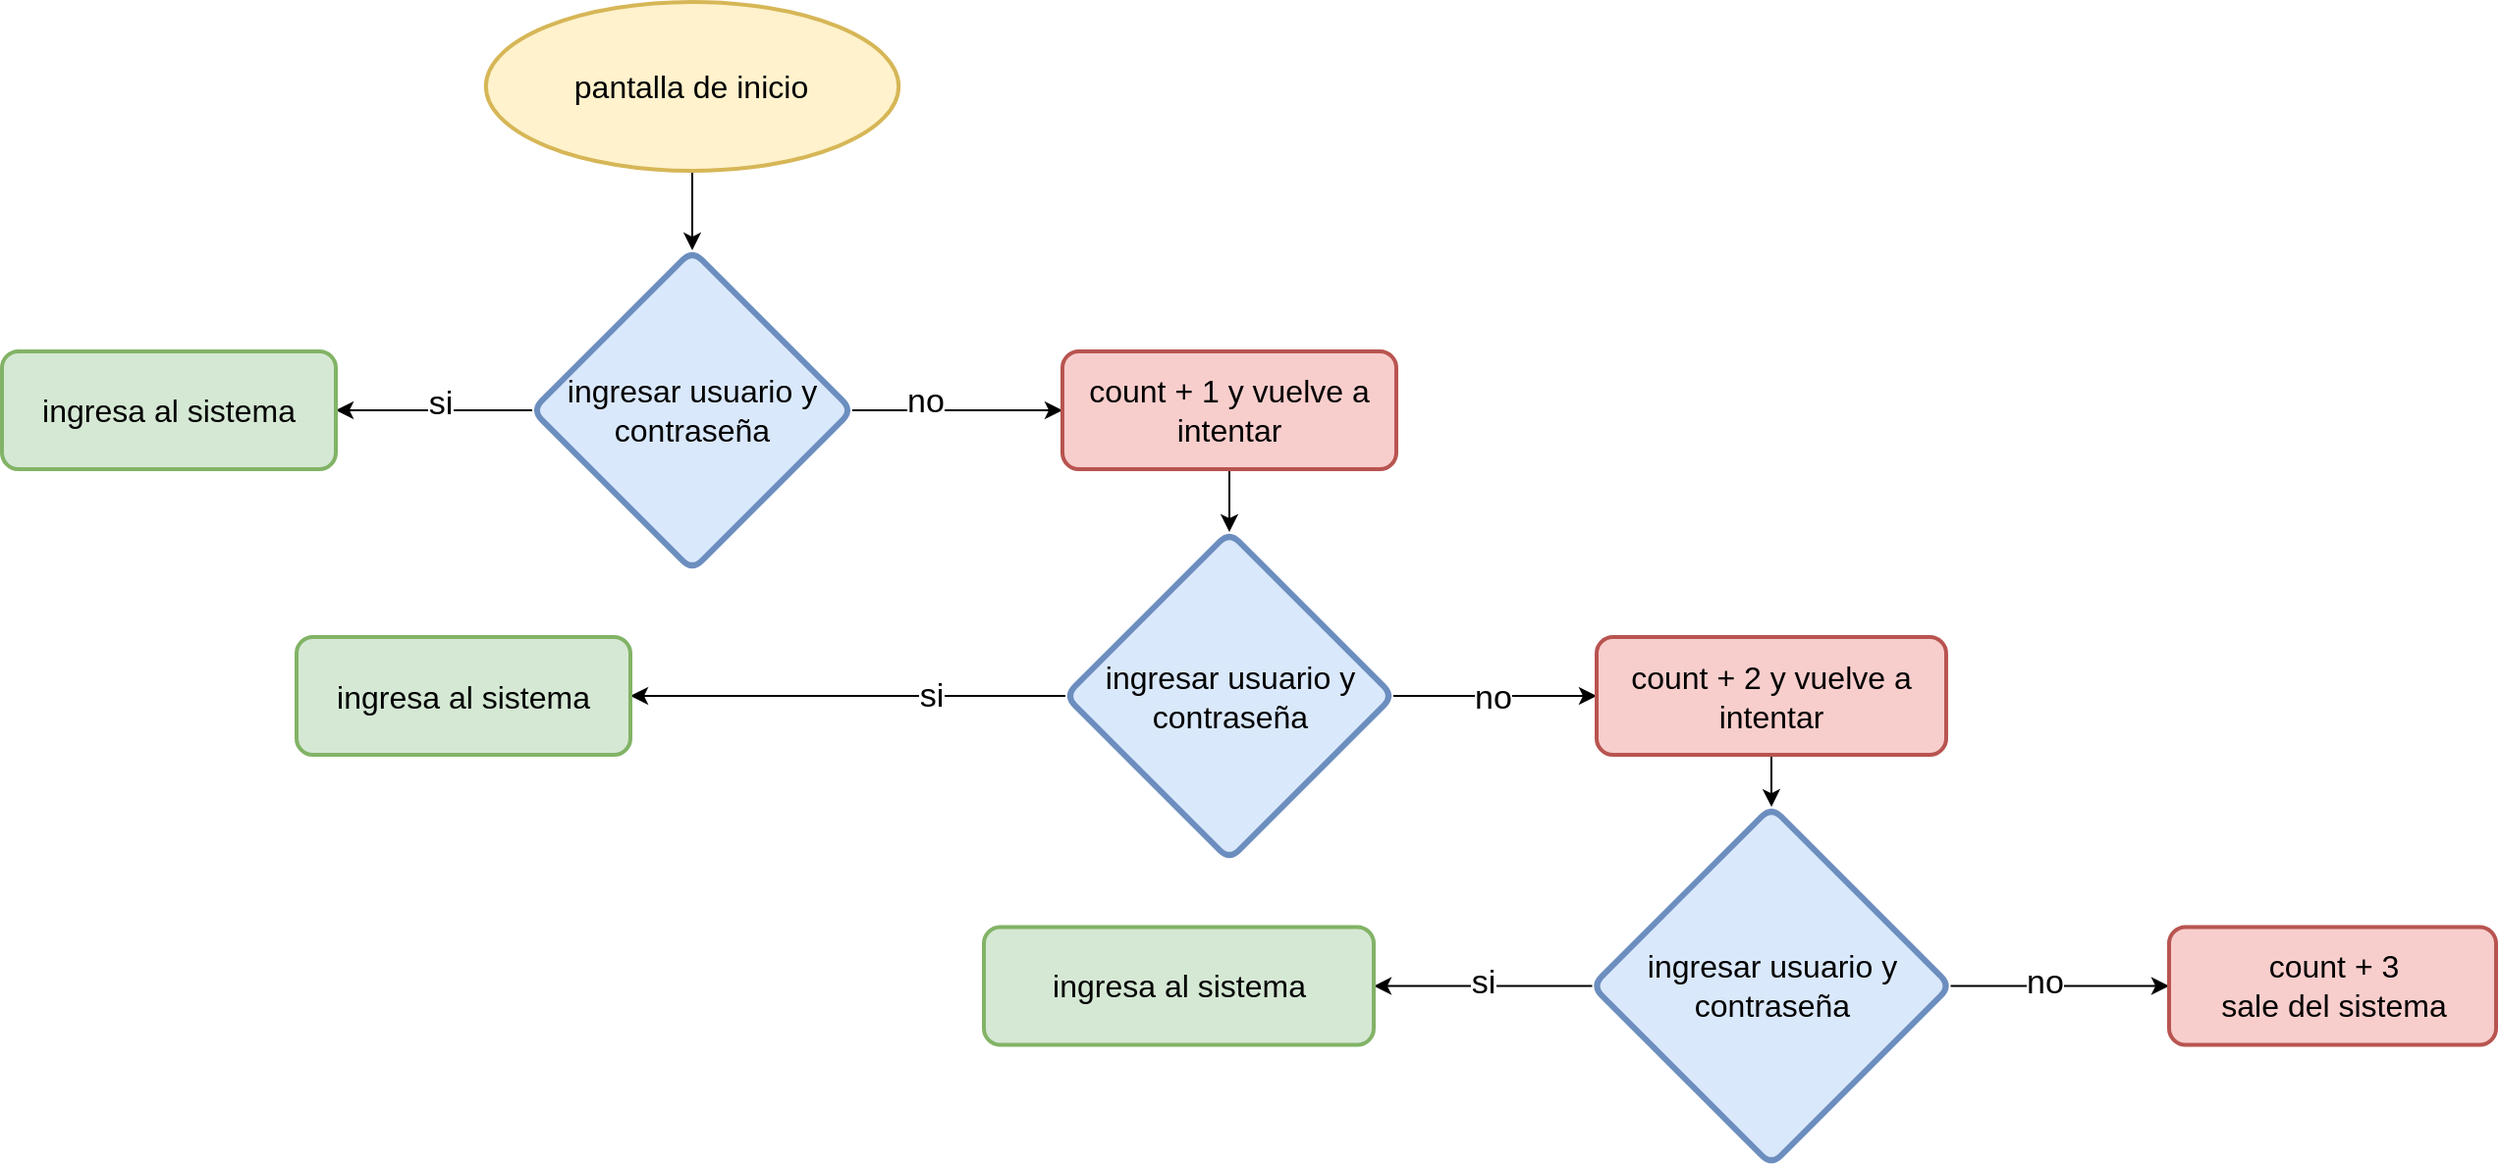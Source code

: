 <mxfile version="24.2.3" type="github">
  <diagram name="Page-1" id="74e2e168-ea6b-b213-b513-2b3c1d86103e">
    <mxGraphModel dx="4076" dy="1930" grid="1" gridSize="10" guides="1" tooltips="1" connect="1" arrows="1" fold="1" page="1" pageScale="1" pageWidth="1100" pageHeight="850" background="none" math="0" shadow="0">
      <root>
        <mxCell id="0" />
        <mxCell id="1" parent="0" />
        <mxCell id="gPxh4i6Uv_NRoJSofgtL-10" value="" style="edgeStyle=orthogonalEdgeStyle;rounded=0;orthogonalLoop=1;jettySize=auto;html=1;" edge="1" parent="1" source="gPxh4i6Uv_NRoJSofgtL-4" target="gPxh4i6Uv_NRoJSofgtL-9">
          <mxGeometry relative="1" as="geometry" />
        </mxCell>
        <mxCell id="gPxh4i6Uv_NRoJSofgtL-13" value="si" style="edgeLabel;html=1;align=center;verticalAlign=middle;resizable=0;points=[];fontSize=17;" vertex="1" connectable="0" parent="gPxh4i6Uv_NRoJSofgtL-10">
          <mxGeometry x="-0.063" y="-3" relative="1" as="geometry">
            <mxPoint as="offset" />
          </mxGeometry>
        </mxCell>
        <mxCell id="gPxh4i6Uv_NRoJSofgtL-12" value="" style="edgeStyle=orthogonalEdgeStyle;rounded=0;orthogonalLoop=1;jettySize=auto;html=1;" edge="1" parent="1" source="gPxh4i6Uv_NRoJSofgtL-4" target="gPxh4i6Uv_NRoJSofgtL-11">
          <mxGeometry relative="1" as="geometry" />
        </mxCell>
        <mxCell id="gPxh4i6Uv_NRoJSofgtL-14" value="no" style="edgeLabel;html=1;align=center;verticalAlign=middle;resizable=0;points=[];fontSize=17;" vertex="1" connectable="0" parent="gPxh4i6Uv_NRoJSofgtL-12">
          <mxGeometry x="-0.322" y="4" relative="1" as="geometry">
            <mxPoint as="offset" />
          </mxGeometry>
        </mxCell>
        <mxCell id="gPxh4i6Uv_NRoJSofgtL-4" value="&lt;font style=&quot;font-size: 16px;&quot;&gt;ingresar usuario y contraseña&lt;/font&gt;" style="rhombus;whiteSpace=wrap;html=1;rounded=1;arcSize=14;strokeWidth=3;strokeColor=#6c8ebf;fillColor=#dae8fc;" vertex="1" parent="1">
          <mxGeometry x="-830" y="-643.5" width="163" height="163" as="geometry" />
        </mxCell>
        <mxCell id="gPxh4i6Uv_NRoJSofgtL-9" value="&lt;font style=&quot;font-size: 16px;&quot;&gt;ingresa al sistema&lt;/font&gt;" style="whiteSpace=wrap;html=1;rounded=1;arcSize=14;strokeWidth=2;fillColor=#d5e8d4;strokeColor=#82b366;" vertex="1" parent="1">
          <mxGeometry x="-1100" y="-592" width="170" height="60" as="geometry" />
        </mxCell>
        <mxCell id="gPxh4i6Uv_NRoJSofgtL-16" value="" style="edgeStyle=orthogonalEdgeStyle;rounded=0;orthogonalLoop=1;jettySize=auto;html=1;" edge="1" parent="1" source="gPxh4i6Uv_NRoJSofgtL-11" target="gPxh4i6Uv_NRoJSofgtL-15">
          <mxGeometry relative="1" as="geometry" />
        </mxCell>
        <mxCell id="gPxh4i6Uv_NRoJSofgtL-11" value="&lt;font style=&quot;font-size: 16px;&quot;&gt;count + 1 y vuelve a intentar&lt;/font&gt;" style="whiteSpace=wrap;html=1;rounded=1;arcSize=14;strokeWidth=2;fillColor=#f8cecc;strokeColor=#b85450;" vertex="1" parent="1">
          <mxGeometry x="-560" y="-592" width="170" height="60" as="geometry" />
        </mxCell>
        <mxCell id="gPxh4i6Uv_NRoJSofgtL-18" value="" style="edgeStyle=orthogonalEdgeStyle;rounded=0;orthogonalLoop=1;jettySize=auto;html=1;" edge="1" parent="1" source="gPxh4i6Uv_NRoJSofgtL-15" target="gPxh4i6Uv_NRoJSofgtL-17">
          <mxGeometry relative="1" as="geometry" />
        </mxCell>
        <mxCell id="gPxh4i6Uv_NRoJSofgtL-19" value="&lt;font style=&quot;font-size: 17px;&quot;&gt;si&lt;/font&gt;" style="edgeLabel;html=1;align=center;verticalAlign=middle;resizable=0;points=[];" vertex="1" connectable="0" parent="gPxh4i6Uv_NRoJSofgtL-18">
          <mxGeometry x="-0.38" relative="1" as="geometry">
            <mxPoint as="offset" />
          </mxGeometry>
        </mxCell>
        <mxCell id="gPxh4i6Uv_NRoJSofgtL-21" value="" style="edgeStyle=orthogonalEdgeStyle;rounded=0;orthogonalLoop=1;jettySize=auto;html=1;" edge="1" parent="1" source="gPxh4i6Uv_NRoJSofgtL-15" target="gPxh4i6Uv_NRoJSofgtL-20">
          <mxGeometry relative="1" as="geometry" />
        </mxCell>
        <mxCell id="gPxh4i6Uv_NRoJSofgtL-22" value="&lt;font style=&quot;font-size: 17px;&quot;&gt;no&lt;/font&gt;" style="edgeLabel;html=1;align=center;verticalAlign=middle;resizable=0;points=[];" vertex="1" connectable="0" parent="gPxh4i6Uv_NRoJSofgtL-21">
          <mxGeometry x="-0.031" y="-1" relative="1" as="geometry">
            <mxPoint as="offset" />
          </mxGeometry>
        </mxCell>
        <mxCell id="gPxh4i6Uv_NRoJSofgtL-15" value="&lt;span style=&quot;font-size: 16px;&quot;&gt;ingresar usuario y contraseña&lt;/span&gt;" style="rhombus;whiteSpace=wrap;html=1;rounded=1;arcSize=14;strokeWidth=3;strokeColor=#6c8ebf;fillColor=#dae8fc;" vertex="1" parent="1">
          <mxGeometry x="-558.5" y="-500" width="167" height="167" as="geometry" />
        </mxCell>
        <mxCell id="gPxh4i6Uv_NRoJSofgtL-17" value="&lt;span style=&quot;color: rgb(0, 0, 0); font-family: Helvetica; font-size: 16px; font-style: normal; font-variant-ligatures: normal; font-variant-caps: normal; font-weight: 400; letter-spacing: normal; orphans: 2; text-align: center; text-indent: 0px; text-transform: none; widows: 2; word-spacing: 0px; -webkit-text-stroke-width: 0px; white-space: normal; text-decoration-thickness: initial; text-decoration-style: initial; text-decoration-color: initial; float: none; display: inline !important;&quot;&gt;ingresa al sistema&lt;/span&gt;" style="whiteSpace=wrap;html=1;rounded=1;arcSize=14;strokeWidth=2;fillColor=#d5e8d4;strokeColor=#82b366;" vertex="1" parent="1">
          <mxGeometry x="-950" y="-446.5" width="170" height="60" as="geometry" />
        </mxCell>
        <mxCell id="gPxh4i6Uv_NRoJSofgtL-24" value="" style="edgeStyle=orthogonalEdgeStyle;rounded=0;orthogonalLoop=1;jettySize=auto;html=1;" edge="1" parent="1" source="gPxh4i6Uv_NRoJSofgtL-20" target="gPxh4i6Uv_NRoJSofgtL-23">
          <mxGeometry relative="1" as="geometry" />
        </mxCell>
        <mxCell id="gPxh4i6Uv_NRoJSofgtL-20" value="&lt;span style=&quot;font-size: 16px;&quot;&gt;count + 2 y vuelve a intentar&lt;/span&gt;" style="whiteSpace=wrap;html=1;rounded=1;arcSize=14;strokeWidth=2;fillColor=#f8cecc;strokeColor=#b85450;" vertex="1" parent="1">
          <mxGeometry x="-288" y="-446.5" width="178" height="60" as="geometry" />
        </mxCell>
        <mxCell id="gPxh4i6Uv_NRoJSofgtL-26" value="" style="edgeStyle=orthogonalEdgeStyle;rounded=0;orthogonalLoop=1;jettySize=auto;html=1;" edge="1" parent="1" source="gPxh4i6Uv_NRoJSofgtL-23" target="gPxh4i6Uv_NRoJSofgtL-25">
          <mxGeometry relative="1" as="geometry" />
        </mxCell>
        <mxCell id="gPxh4i6Uv_NRoJSofgtL-35" value="&lt;font style=&quot;font-size: 17px;&quot;&gt;si&lt;/font&gt;" style="edgeLabel;html=1;align=center;verticalAlign=middle;resizable=0;points=[];" vertex="1" connectable="0" parent="gPxh4i6Uv_NRoJSofgtL-26">
          <mxGeometry x="-0.001" y="-2" relative="1" as="geometry">
            <mxPoint x="-1" as="offset" />
          </mxGeometry>
        </mxCell>
        <mxCell id="gPxh4i6Uv_NRoJSofgtL-28" value="" style="edgeStyle=orthogonalEdgeStyle;rounded=0;orthogonalLoop=1;jettySize=auto;html=1;" edge="1" parent="1" source="gPxh4i6Uv_NRoJSofgtL-23" target="gPxh4i6Uv_NRoJSofgtL-27">
          <mxGeometry relative="1" as="geometry" />
        </mxCell>
        <mxCell id="gPxh4i6Uv_NRoJSofgtL-34" value="&lt;font style=&quot;font-size: 17px;&quot;&gt;no&lt;/font&gt;" style="edgeLabel;html=1;align=center;verticalAlign=middle;resizable=0;points=[];" vertex="1" connectable="0" parent="gPxh4i6Uv_NRoJSofgtL-28">
          <mxGeometry x="-0.151" y="2" relative="1" as="geometry">
            <mxPoint as="offset" />
          </mxGeometry>
        </mxCell>
        <mxCell id="gPxh4i6Uv_NRoJSofgtL-23" value="&lt;span style=&quot;color: rgb(0, 0, 0); font-family: Helvetica; font-size: 16px; font-style: normal; font-variant-ligatures: normal; font-variant-caps: normal; font-weight: 400; letter-spacing: normal; orphans: 2; text-align: center; text-indent: 0px; text-transform: none; widows: 2; word-spacing: 0px; -webkit-text-stroke-width: 0px; white-space: normal; text-decoration-thickness: initial; text-decoration-style: initial; text-decoration-color: initial; float: none; display: inline !important;&quot;&gt;ingresar usuario y contraseña&lt;/span&gt;" style="rhombus;whiteSpace=wrap;html=1;rounded=1;arcSize=14;strokeWidth=3;strokeColor=#6c8ebf;fillColor=#dae8fc;" vertex="1" parent="1">
          <mxGeometry x="-290.25" y="-360" width="182.5" height="182.5" as="geometry" />
        </mxCell>
        <mxCell id="gPxh4i6Uv_NRoJSofgtL-25" value="&lt;span style=&quot;font-size: 16px;&quot;&gt;ingresa al sistema&lt;/span&gt;" style="whiteSpace=wrap;html=1;rounded=1;arcSize=14;strokeWidth=2;fillColor=#d5e8d4;strokeColor=#82b366;" vertex="1" parent="1">
          <mxGeometry x="-600" y="-298.75" width="198.5" height="60" as="geometry" />
        </mxCell>
        <mxCell id="gPxh4i6Uv_NRoJSofgtL-27" value="&lt;div&gt;&lt;span style=&quot;font-size: 16px; background-color: initial;&quot;&gt;count + 3&lt;/span&gt;&lt;/div&gt;&lt;div&gt;&lt;span style=&quot;font-size: 16px;&quot;&gt;sale del sistema&lt;/span&gt;&lt;/div&gt;" style="whiteSpace=wrap;html=1;rounded=1;arcSize=14;strokeWidth=2;fillColor=#f8cecc;strokeColor=#b85450;" vertex="1" parent="1">
          <mxGeometry x="3.5" y="-298.75" width="166.5" height="60" as="geometry" />
        </mxCell>
        <mxCell id="gPxh4i6Uv_NRoJSofgtL-38" value="" style="edgeStyle=orthogonalEdgeStyle;rounded=0;orthogonalLoop=1;jettySize=auto;html=1;" edge="1" parent="1" source="gPxh4i6Uv_NRoJSofgtL-36" target="gPxh4i6Uv_NRoJSofgtL-4">
          <mxGeometry relative="1" as="geometry" />
        </mxCell>
        <mxCell id="gPxh4i6Uv_NRoJSofgtL-36" value="&lt;span style=&quot;font-size: 16px;&quot;&gt;pantalla de inicio&lt;/span&gt;" style="strokeWidth=2;html=1;shape=mxgraph.flowchart.start_1;whiteSpace=wrap;fillColor=#fff2cc;strokeColor=#d6b656;" vertex="1" parent="1">
          <mxGeometry x="-853.58" y="-770" width="210.17" height="86" as="geometry" />
        </mxCell>
      </root>
    </mxGraphModel>
  </diagram>
</mxfile>
